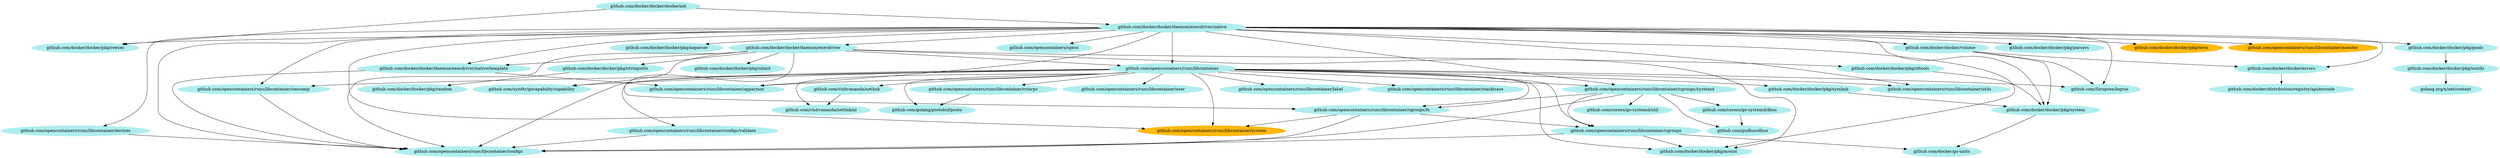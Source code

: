 digraph godep {
0 [label="github.com/opencontainers/runc/libcontainer/cgroups/fs" style="filled" color="paleturquoise"];
0 -> 1;
0 -> 2;
0 -> 3;
4 [label="github.com/opencontainers/runc/libcontainer/seccomp" style="filled" color="paleturquoise"];
4 -> 2;
5 [label="github.com/opencontainers/runc/libcontainer/user" style="filled" color="paleturquoise"];
6 [label="github.com/docker/docker/dockerinit" style="filled" color="paleturquoise"];
6 -> 7;
6 -> 8;
9 [label="github.com/docker/docker/daemon/execdriver" style="filled" color="paleturquoise"];
9 -> 10;
9 -> 11;
9 -> 12;
9 -> 13;
9 -> 14;
9 -> 15;
9 -> 0;
9 -> 2;
9 -> 16;
17 [label="github.com/docker/go-units" style="filled" color="paleturquoise"];
12 [label="github.com/docker/docker/pkg/mount" style="filled" color="paleturquoise"];
18 [label="github.com/docker/docker/pkg/aaparser" style="filled" color="paleturquoise"];
19 [label="github.com/opencontainers/runc/libcontainer/devices" style="filled" color="paleturquoise"];
19 -> 2;
20 [label="github.com/opencontainers/specs" style="filled" color="paleturquoise"];
21 [label="github.com/opencontainers/runc/libcontainer/configs/validate" style="filled" color="paleturquoise"];
21 -> 2;
22 [label="github.com/opencontainers/runc/libcontainer/utils" style="filled" color="paleturquoise"];
23 [label="github.com/docker/docker/errors" style="filled" color="paleturquoise"];
23 -> 24;
24 [label="github.com/docker/distribution/registry/api/errcode" style="filled" color="paleturquoise"];
1 [label="github.com/opencontainers/runc/libcontainer/cgroups" style="filled" color="paleturquoise"];
1 -> 12;
1 -> 17;
1 -> 2;
25 [label="github.com/coreos/go-systemd/dbus" style="filled" color="paleturquoise"];
25 -> 26;
27 [label="github.com/opencontainers/runc/libcontainer/label" style="filled" color="paleturquoise"];
28 [label="github.com/docker/docker/pkg/ioutils" style="filled" color="paleturquoise"];
28 -> 29;
30 [label="github.com/opencontainers/runc/libcontainer/apparmor" style="filled" color="paleturquoise"];
13 [label="github.com/docker/docker/pkg/stringutils" style="filled" color="paleturquoise"];
13 -> 31;
15 [label="github.com/opencontainers/runc/libcontainer" style="filled" color="paleturquoise"];
15 -> 32;
15 -> 12;
15 -> 33;
15 -> 34;
15 -> 30;
15 -> 1;
15 -> 0;
15 -> 35;
15 -> 2;
15 -> 21;
15 -> 36;
15 -> 27;
15 -> 4;
15 -> 37;
15 -> 3;
15 -> 5;
15 -> 22;
15 -> 16;
15 -> 38;
15 -> 39;
33 [label="github.com/docker/docker/pkg/symlink" style="filled" color="paleturquoise"];
33 -> 40;
14 [label="github.com/docker/docker/pkg/ulimit" style="filled" color="paleturquoise"];
3 [label="github.com/opencontainers/runc/libcontainer/system" style="filled" color="darkgoldenrod1"];
41 [label="github.com/coreos/go-systemd/util" style="filled" color="paleturquoise"];
8 [label="github.com/docker/docker/pkg/reexec" style="filled" color="paleturquoise"];
38 [label="github.com/vishvananda/netlink" style="filled" color="paleturquoise"];
38 -> 39;
42 [label="github.com/docker/docker/volume" style="filled" color="paleturquoise"];
42 -> 32;
42 -> 23;
42 -> 40;
7 [label="github.com/docker/docker/daemon/execdriver/native" style="filled" color="paleturquoise"];
7 -> 32;
7 -> 9;
7 -> 10;
7 -> 23;
7 -> 18;
7 -> 12;
7 -> 43;
7 -> 44;
7 -> 8;
7 -> 40;
7 -> 45;
7 -> 42;
7 -> 15;
7 -> 30;
7 -> 35;
7 -> 2;
7 -> 19;
7 -> 46;
7 -> 4;
7 -> 3;
7 -> 22;
7 -> 20;
11 [label="github.com/docker/docker/pkg/idtools" style="filled" color="paleturquoise"];
11 -> 40;
36 [label="github.com/opencontainers/runc/libcontainer/criurpc" style="filled" color="paleturquoise"];
36 -> 34;
37 [label="github.com/opencontainers/runc/libcontainer/stacktrace" style="filled" color="paleturquoise"];
29 [label="golang.org/x/net/context" style="filled" color="paleturquoise"];
45 [label="github.com/docker/docker/pkg/term" style="filled" color="darkgoldenrod1"];
46 [label="github.com/opencontainers/runc/libcontainer/nsenter" style="filled" color="darkgoldenrod1"];
40 [label="github.com/docker/docker/pkg/system" style="filled" color="paleturquoise"];
40 -> 17;
16 [label="github.com/syndtr/gocapability/capability" style="filled" color="paleturquoise"];
39 [label="github.com/vishvananda/netlink/nl" style="filled" color="paleturquoise"];
44 [label="github.com/docker/docker/pkg/pools" style="filled" color="paleturquoise"];
44 -> 28;
34 [label="github.com/golang/protobuf/proto" style="filled" color="paleturquoise"];
35 [label="github.com/opencontainers/runc/libcontainer/cgroups/systemd" style="filled" color="paleturquoise"];
35 -> 25;
35 -> 41;
35 -> 26;
35 -> 1;
35 -> 0;
35 -> 2;
43 [label="github.com/docker/docker/pkg/parsers" style="filled" color="paleturquoise"];
26 [label="github.com/godbus/dbus" style="filled" color="paleturquoise"];
32 [label="github.com/Sirupsen/logrus" style="filled" color="paleturquoise"];
10 [label="github.com/docker/docker/daemon/execdriver/native/template" style="filled" color="paleturquoise"];
10 -> 30;
10 -> 2;
2 [label="github.com/opencontainers/runc/libcontainer/configs" style="filled" color="paleturquoise"];
31 [label="github.com/docker/docker/pkg/random" style="filled" color="paleturquoise"];
}
